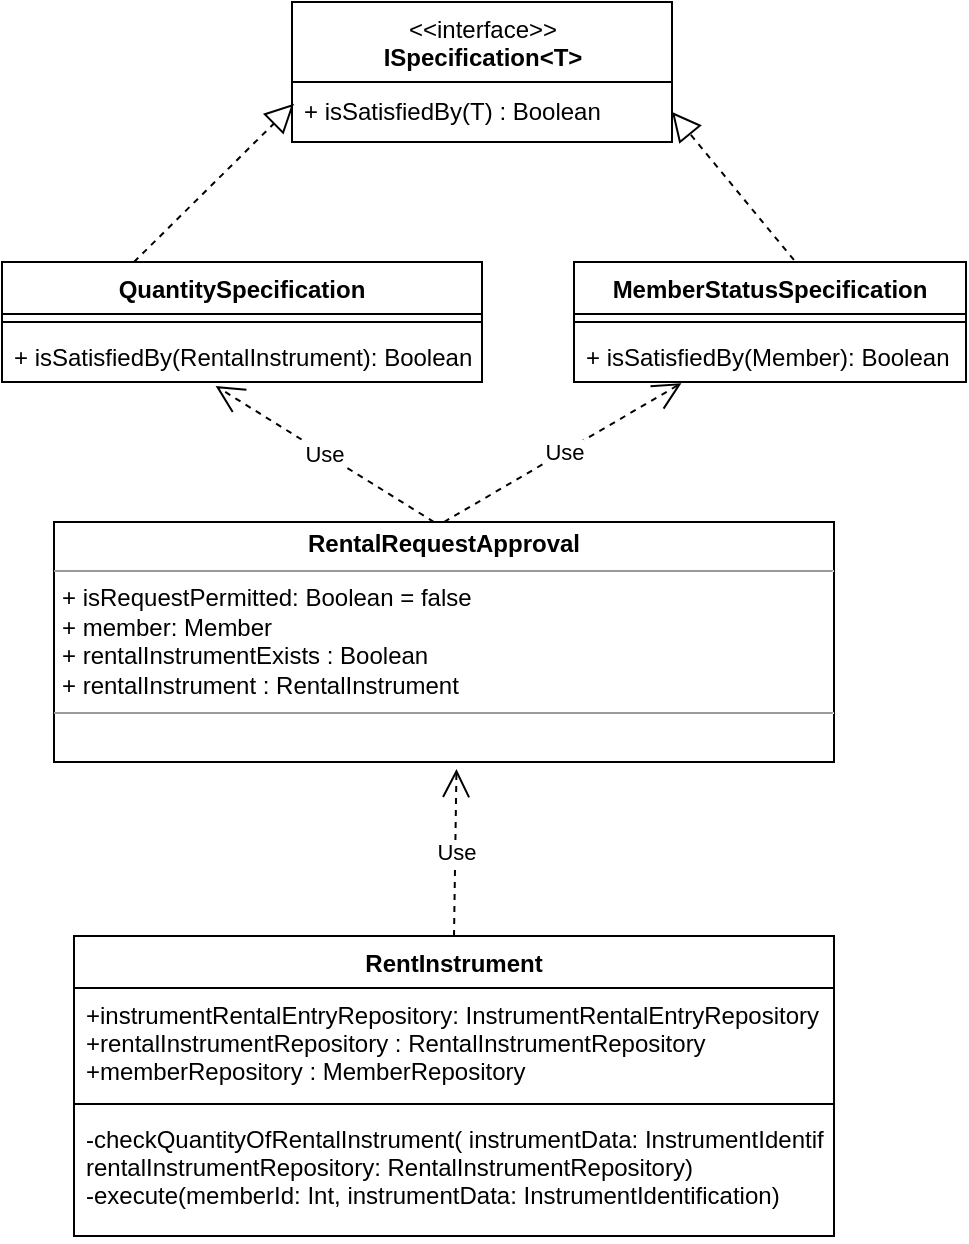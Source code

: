 <mxfile version="17.2.4"><diagram id="1a_yorbClaKpcV0yFxM9" name="Page-1"><mxGraphModel dx="1082" dy="1890" grid="1" gridSize="10" guides="1" tooltips="1" connect="1" arrows="1" fold="1" page="1" pageScale="1" pageWidth="827" pageHeight="1169" math="0" shadow="0"><root><mxCell id="0"/><mxCell id="1" parent="0"/><mxCell id="0qysikCr9p3HArdSQ5Zq-21" value="RentInstrument" style="swimlane;fontStyle=1;align=center;verticalAlign=top;childLayout=stackLayout;horizontal=1;startSize=26;horizontalStack=0;resizeParent=1;resizeParentMax=0;resizeLast=0;collapsible=1;marginBottom=0;labelBorderColor=none;strokeColor=default;fillColor=none;" vertex="1" parent="1"><mxGeometry x="210" y="427" width="380" height="150" as="geometry"/></mxCell><mxCell id="0qysikCr9p3HArdSQ5Zq-22" value="+instrumentRentalEntryRepository: InstrumentRentalEntryRepository&#10;+rentalInstrumentRepository : RentalInstrumentRepository&#10;+memberRepository : MemberRepository" style="text;strokeColor=none;fillColor=none;align=left;verticalAlign=top;spacingLeft=4;spacingRight=4;overflow=hidden;rotatable=0;points=[[0,0.5],[1,0.5]];portConstraint=eastwest;labelBorderColor=none;" vertex="1" parent="0qysikCr9p3HArdSQ5Zq-21"><mxGeometry y="26" width="380" height="54" as="geometry"/></mxCell><mxCell id="0qysikCr9p3HArdSQ5Zq-23" value="" style="line;strokeWidth=1;fillColor=none;align=left;verticalAlign=middle;spacingTop=-1;spacingLeft=3;spacingRight=3;rotatable=0;labelPosition=right;points=[];portConstraint=eastwest;labelBorderColor=none;" vertex="1" parent="0qysikCr9p3HArdSQ5Zq-21"><mxGeometry y="80" width="380" height="8" as="geometry"/></mxCell><mxCell id="0qysikCr9p3HArdSQ5Zq-24" value="-checkQuantityOfRentalInstrument( instrumentData: InstrumentIdentification,&#10;rentalInstrumentRepository: RentalInstrumentRepository)&#10;-execute(memberId: Int, instrumentData: InstrumentIdentification)" style="text;strokeColor=none;fillColor=none;align=left;verticalAlign=top;spacingLeft=4;spacingRight=4;overflow=hidden;rotatable=0;points=[[0,0.5],[1,0.5]];portConstraint=eastwest;labelBorderColor=none;" vertex="1" parent="0qysikCr9p3HArdSQ5Zq-21"><mxGeometry y="88" width="380" height="62" as="geometry"/></mxCell><mxCell id="0qysikCr9p3HArdSQ5Zq-25" value="Use" style="endArrow=open;endSize=12;dashed=1;html=1;rounded=0;exitX=0.5;exitY=0;exitDx=0;exitDy=0;entryX=0.516;entryY=1.029;entryDx=0;entryDy=0;entryPerimeter=0;" edge="1" parent="1" source="0qysikCr9p3HArdSQ5Zq-21" target="0qysikCr9p3HArdSQ5Zq-26"><mxGeometry width="160" relative="1" as="geometry"><mxPoint x="360" y="420" as="sourcePoint"/><mxPoint x="400" y="320" as="targetPoint"/></mxGeometry></mxCell><mxCell id="0qysikCr9p3HArdSQ5Zq-26" value="&lt;p style=&quot;margin: 0px ; margin-top: 4px ; text-align: center&quot;&gt;&lt;b&gt;RentalRequestApproval&lt;/b&gt;&lt;br&gt;&lt;/p&gt;&lt;hr size=&quot;1&quot;&gt;&lt;p style=&quot;margin: 0px ; margin-left: 4px&quot;&gt;+ isRequestPermitted: Boolean = false&lt;/p&gt;&lt;p style=&quot;margin: 0px ; margin-left: 4px&quot;&gt;+&amp;nbsp;member: Member&lt;/p&gt;&lt;p style=&quot;margin: 0px ; margin-left: 4px&quot;&gt;+&amp;nbsp;rentalInstrumentExists : Boolean&lt;/p&gt;&lt;p style=&quot;margin: 0px ; margin-left: 4px&quot;&gt;+&amp;nbsp;rentalInstrument : RentalInstrument&lt;/p&gt;&lt;hr size=&quot;1&quot;&gt;&lt;p style=&quot;margin: 0px ; margin-left: 4px&quot;&gt;&lt;br&gt;&lt;/p&gt;" style="verticalAlign=top;align=left;overflow=fill;fontSize=12;fontFamily=Helvetica;html=1;labelBorderColor=none;strokeColor=default;fillColor=none;" vertex="1" parent="1"><mxGeometry x="200" y="220" width="390" height="120" as="geometry"/></mxCell><mxCell id="0qysikCr9p3HArdSQ5Zq-27" value="Use" style="endArrow=open;endSize=12;dashed=1;html=1;rounded=0;exitX=0.5;exitY=0;exitDx=0;exitDy=0;entryX=0.274;entryY=1.023;entryDx=0;entryDy=0;entryPerimeter=0;" edge="1" parent="1" source="0qysikCr9p3HArdSQ5Zq-26" target="0qysikCr9p3HArdSQ5Zq-31"><mxGeometry width="160" relative="1" as="geometry"><mxPoint x="414" y="220" as="sourcePoint"/><mxPoint x="450" y="157" as="targetPoint"/></mxGeometry></mxCell><mxCell id="0qysikCr9p3HArdSQ5Zq-28" value="MemberStatusSpecification" style="swimlane;fontStyle=1;align=center;verticalAlign=top;childLayout=stackLayout;horizontal=1;startSize=26;horizontalStack=0;resizeParent=1;resizeParentMax=0;resizeLast=0;collapsible=1;marginBottom=0;labelBorderColor=none;strokeColor=default;fillColor=none;" vertex="1" parent="1"><mxGeometry x="460" y="90" width="196" height="60" as="geometry"/></mxCell><mxCell id="0qysikCr9p3HArdSQ5Zq-30" value="" style="line;strokeWidth=1;fillColor=none;align=left;verticalAlign=middle;spacingTop=-1;spacingLeft=3;spacingRight=3;rotatable=0;labelPosition=right;points=[];portConstraint=eastwest;labelBorderColor=none;" vertex="1" parent="0qysikCr9p3HArdSQ5Zq-28"><mxGeometry y="26" width="196" height="8" as="geometry"/></mxCell><mxCell id="0qysikCr9p3HArdSQ5Zq-31" value="+ isSatisfiedBy(Member): Boolean" style="text;strokeColor=none;fillColor=none;align=left;verticalAlign=top;spacingLeft=4;spacingRight=4;overflow=hidden;rotatable=0;points=[[0,0.5],[1,0.5]];portConstraint=eastwest;labelBorderColor=none;" vertex="1" parent="0qysikCr9p3HArdSQ5Zq-28"><mxGeometry y="34" width="196" height="26" as="geometry"/></mxCell><mxCell id="0qysikCr9p3HArdSQ5Zq-32" value="QuantitySpecification" style="swimlane;fontStyle=1;align=center;verticalAlign=top;childLayout=stackLayout;horizontal=1;startSize=26;horizontalStack=0;resizeParent=1;resizeParentMax=0;resizeLast=0;collapsible=1;marginBottom=0;labelBorderColor=none;strokeColor=default;fillColor=none;" vertex="1" parent="1"><mxGeometry x="174" y="90" width="240" height="60" as="geometry"/></mxCell><mxCell id="0qysikCr9p3HArdSQ5Zq-34" value="" style="line;strokeWidth=1;fillColor=none;align=left;verticalAlign=middle;spacingTop=-1;spacingLeft=3;spacingRight=3;rotatable=0;labelPosition=right;points=[];portConstraint=eastwest;labelBorderColor=none;" vertex="1" parent="0qysikCr9p3HArdSQ5Zq-32"><mxGeometry y="26" width="240" height="8" as="geometry"/></mxCell><mxCell id="0qysikCr9p3HArdSQ5Zq-35" value="+ isSatisfiedBy(RentalInstrument): Boolean" style="text;strokeColor=none;fillColor=none;align=left;verticalAlign=top;spacingLeft=4;spacingRight=4;overflow=hidden;rotatable=0;points=[[0,0.5],[1,0.5]];portConstraint=eastwest;labelBorderColor=none;" vertex="1" parent="0qysikCr9p3HArdSQ5Zq-32"><mxGeometry y="34" width="240" height="26" as="geometry"/></mxCell><mxCell id="0qysikCr9p3HArdSQ5Zq-46" value="" style="endArrow=block;dashed=1;endFill=0;endSize=12;html=1;rounded=0;" edge="1" parent="0qysikCr9p3HArdSQ5Zq-32"><mxGeometry width="160" relative="1" as="geometry"><mxPoint x="66" as="sourcePoint"/><mxPoint x="146" y="-79.17" as="targetPoint"/></mxGeometry></mxCell><mxCell id="0qysikCr9p3HArdSQ5Zq-40" value="Use" style="endArrow=open;endSize=12;dashed=1;html=1;rounded=0;exitX=0.5;exitY=0;exitDx=0;exitDy=0;entryX=0.445;entryY=1.076;entryDx=0;entryDy=0;entryPerimeter=0;" edge="1" parent="1" target="0qysikCr9p3HArdSQ5Zq-35"><mxGeometry width="160" relative="1" as="geometry"><mxPoint x="390" y="220.0" as="sourcePoint"/><mxPoint x="478.704" y="130.598" as="targetPoint"/></mxGeometry></mxCell><mxCell id="0qysikCr9p3HArdSQ5Zq-44" value="&amp;lt;&amp;lt;interface&amp;gt;&amp;gt;&lt;br&gt;&lt;b&gt;ISpecification&amp;lt;T&amp;gt;&lt;/b&gt;" style="swimlane;fontStyle=0;align=center;verticalAlign=top;childLayout=stackLayout;horizontal=1;startSize=40;horizontalStack=0;resizeParent=1;resizeParentMax=0;resizeLast=0;collapsible=0;marginBottom=0;html=1;labelBorderColor=none;strokeColor=default;fillColor=none;labelBackgroundColor=none;" vertex="1" parent="1"><mxGeometry x="319" y="-40" width="190" height="70" as="geometry"/></mxCell><mxCell id="0qysikCr9p3HArdSQ5Zq-45" value="+&amp;nbsp;isSatisfiedBy(T) : Boolean" style="text;html=1;strokeColor=none;fillColor=none;align=left;verticalAlign=middle;spacingLeft=4;spacingRight=4;overflow=hidden;rotatable=0;points=[[0,0.5],[1,0.5]];portConstraint=eastwest;labelBorderColor=none;" vertex="1" parent="0qysikCr9p3HArdSQ5Zq-44"><mxGeometry y="40" width="190" height="30" as="geometry"/></mxCell><mxCell id="0qysikCr9p3HArdSQ5Zq-47" value="" style="endArrow=block;dashed=1;endFill=0;endSize=12;html=1;rounded=0;exitX=0.561;exitY=-0.017;exitDx=0;exitDy=0;exitPerimeter=0;entryX=1;entryY=0.5;entryDx=0;entryDy=0;" edge="1" parent="1" source="0qysikCr9p3HArdSQ5Zq-28" target="0qysikCr9p3HArdSQ5Zq-45"><mxGeometry width="160" relative="1" as="geometry"><mxPoint x="540" y="70.0" as="sourcePoint"/><mxPoint x="620" y="-9.17" as="targetPoint"/><Array as="points"/></mxGeometry></mxCell></root></mxGraphModel></diagram></mxfile>